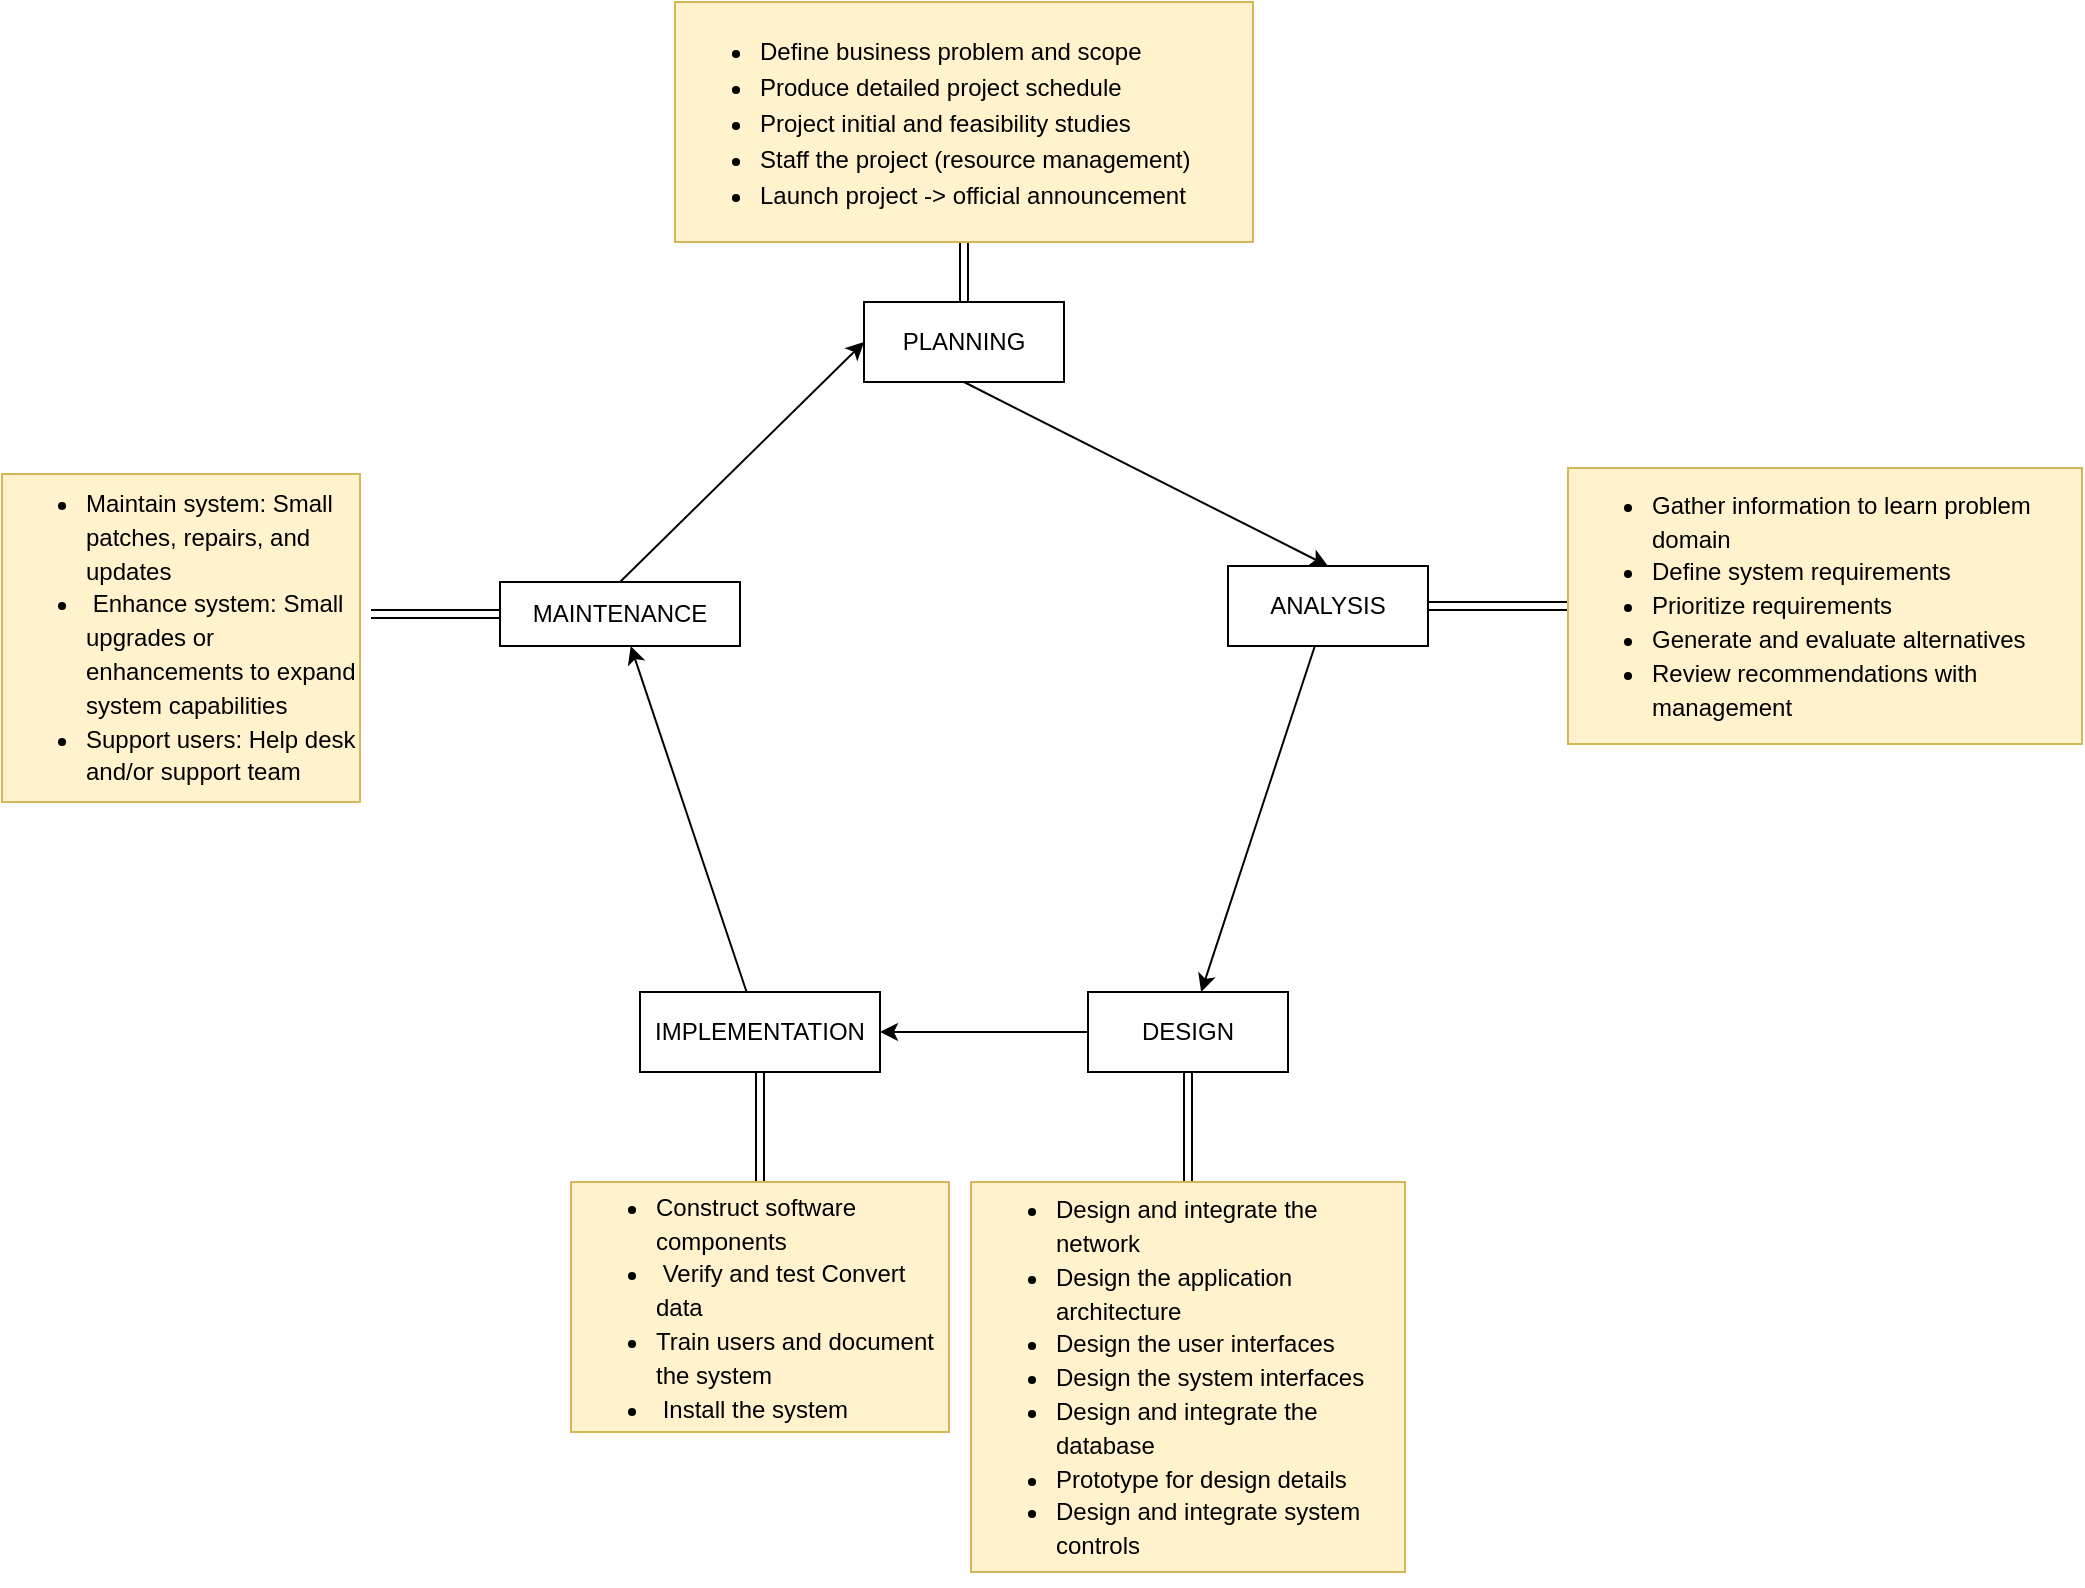 <mxfile version="20.5.3" type="github">
  <diagram id="kpp0p4vaVyjLrGLZzNB3" name="simple gitflow">
    <mxGraphModel dx="1671" dy="1079" grid="1" gridSize="10" guides="1" tooltips="1" connect="1" arrows="1" fold="1" page="1" pageScale="1" pageWidth="850" pageHeight="1100" math="0" shadow="0">
      <root>
        <mxCell id="0" />
        <mxCell id="1" parent="0" />
        <mxCell id="JxC9IEEVYPg9Gp5Ud_OF-79" style="edgeStyle=orthogonalEdgeStyle;rounded=0;orthogonalLoop=1;jettySize=auto;html=1;exitX=0.5;exitY=1;exitDx=0;exitDy=0;entryX=0.5;entryY=0;entryDx=0;entryDy=0;noEdgeStyle=1;align=left;" parent="1" source="JxC9IEEVYPg9Gp5Ud_OF-74" target="JxC9IEEVYPg9Gp5Ud_OF-77" edge="1">
          <mxGeometry relative="1" as="geometry" />
        </mxCell>
        <mxCell id="XVOhkNCDuT8Im4PqYky6-67" value="" style="edgeStyle=orthogonalEdgeStyle;rounded=0;orthogonalLoop=1;jettySize=auto;html=1;endArrow=blockThin;endFill=1;align=center;shape=link;" edge="1" parent="1" source="JxC9IEEVYPg9Gp5Ud_OF-74" target="XVOhkNCDuT8Im4PqYky6-66">
          <mxGeometry relative="1" as="geometry" />
        </mxCell>
        <mxCell id="JxC9IEEVYPg9Gp5Ud_OF-74" value="PLANNING&lt;br&gt;" style="whiteSpace=wrap;html=1;align=center;" parent="1" vertex="1">
          <mxGeometry x="481" y="220" width="100" height="40" as="geometry" />
        </mxCell>
        <mxCell id="JxC9IEEVYPg9Gp5Ud_OF-81" value="" style="edgeStyle=orthogonalEdgeStyle;rounded=0;orthogonalLoop=1;jettySize=auto;html=1;noEdgeStyle=1;align=center;" parent="1" source="JxC9IEEVYPg9Gp5Ud_OF-77" target="JxC9IEEVYPg9Gp5Ud_OF-80" edge="1">
          <mxGeometry relative="1" as="geometry" />
        </mxCell>
        <mxCell id="XVOhkNCDuT8Im4PqYky6-58" value="" style="edgeStyle=orthogonalEdgeStyle;rounded=0;orthogonalLoop=1;jettySize=auto;html=1;endArrow=blockThin;endFill=1;align=left;textOpacity=30;shape=link;" edge="1" parent="1" source="JxC9IEEVYPg9Gp5Ud_OF-77" target="XVOhkNCDuT8Im4PqYky6-57">
          <mxGeometry relative="1" as="geometry" />
        </mxCell>
        <mxCell id="JxC9IEEVYPg9Gp5Ud_OF-77" value="ANALYSIS" style="whiteSpace=wrap;html=1;align=center;" parent="1" vertex="1">
          <mxGeometry x="663" y="352" width="100" height="40" as="geometry" />
        </mxCell>
        <mxCell id="JxC9IEEVYPg9Gp5Ud_OF-83" style="edgeStyle=orthogonalEdgeStyle;rounded=0;orthogonalLoop=1;jettySize=auto;html=1;noEdgeStyle=1;align=left;" parent="1" source="JxC9IEEVYPg9Gp5Ud_OF-80" target="JxC9IEEVYPg9Gp5Ud_OF-82" edge="1">
          <mxGeometry relative="1" as="geometry" />
        </mxCell>
        <mxCell id="XVOhkNCDuT8Im4PqYky6-51" value="" style="edgeStyle=orthogonalEdgeStyle;rounded=0;orthogonalLoop=1;jettySize=auto;html=1;endArrow=blockThin;endFill=1;align=left;shape=link;" edge="1" parent="1" source="JxC9IEEVYPg9Gp5Ud_OF-80" target="XVOhkNCDuT8Im4PqYky6-50">
          <mxGeometry relative="1" as="geometry" />
        </mxCell>
        <mxCell id="JxC9IEEVYPg9Gp5Ud_OF-80" value="DESIGN&lt;br&gt;" style="whiteSpace=wrap;html=1;align=center;" parent="1" vertex="1">
          <mxGeometry x="593" y="565" width="100" height="40" as="geometry" />
        </mxCell>
        <mxCell id="JxC9IEEVYPg9Gp5Ud_OF-85" value="" style="edgeStyle=orthogonalEdgeStyle;rounded=0;orthogonalLoop=1;jettySize=auto;html=1;noEdgeStyle=1;align=center;" parent="1" source="JxC9IEEVYPg9Gp5Ud_OF-82" target="JxC9IEEVYPg9Gp5Ud_OF-84" edge="1">
          <mxGeometry relative="1" as="geometry" />
        </mxCell>
        <mxCell id="XVOhkNCDuT8Im4PqYky6-49" value="" style="edgeStyle=orthogonalEdgeStyle;rounded=0;orthogonalLoop=1;jettySize=auto;html=1;endArrow=blockThin;endFill=1;align=left;shape=link;" edge="1" parent="1" source="JxC9IEEVYPg9Gp5Ud_OF-82" target="XVOhkNCDuT8Im4PqYky6-48">
          <mxGeometry relative="1" as="geometry" />
        </mxCell>
        <mxCell id="JxC9IEEVYPg9Gp5Ud_OF-82" value="IMPLEMENTATION&lt;br&gt;" style="whiteSpace=wrap;html=1;align=center;" parent="1" vertex="1">
          <mxGeometry x="369" y="565" width="120" height="40" as="geometry" />
        </mxCell>
        <mxCell id="XVOhkNCDuT8Im4PqYky6-40" value="" style="edgeStyle=orthogonalEdgeStyle;rounded=0;orthogonalLoop=1;jettySize=auto;html=1;endArrow=blockThin;endFill=1;align=left;labelBackgroundColor=default;shape=link;" edge="1" parent="1" source="JxC9IEEVYPg9Gp5Ud_OF-84">
          <mxGeometry relative="1" as="geometry">
            <mxPoint x="234.5" y="376" as="targetPoint" />
          </mxGeometry>
        </mxCell>
        <mxCell id="JxC9IEEVYPg9Gp5Ud_OF-84" value="MAINTENANCE" style="whiteSpace=wrap;html=1;align=center;" parent="1" vertex="1">
          <mxGeometry x="299" y="360" width="120" height="32" as="geometry" />
        </mxCell>
        <mxCell id="JxC9IEEVYPg9Gp5Ud_OF-96" style="edgeStyle=orthogonalEdgeStyle;rounded=0;orthogonalLoop=1;jettySize=auto;html=1;exitX=0.5;exitY=0;exitDx=0;exitDy=0;noEdgeStyle=1;align=center;entryX=0;entryY=0.5;entryDx=0;entryDy=0;" parent="1" source="JxC9IEEVYPg9Gp5Ud_OF-84" target="JxC9IEEVYPg9Gp5Ud_OF-74" edge="1">
          <mxGeometry relative="1" as="geometry">
            <mxPoint x="338" y="268.0" as="sourcePoint" />
            <mxPoint x="470" y="240" as="targetPoint" />
          </mxGeometry>
        </mxCell>
        <mxCell id="XVOhkNCDuT8Im4PqYky6-45" value="&lt;ul style=&quot;line-height: 140%;&quot;&gt;&lt;li&gt;Maintain system: Small patches, repairs, and updates&lt;br&gt;&lt;/li&gt;&lt;li&gt;&amp;nbsp;Enhance system: Small upgrades or enhancements to expand system capabilities&lt;br&gt;&lt;/li&gt;&lt;li&gt;Support users: Help desk and/or support team&lt;br&gt;&lt;/li&gt;&lt;/ul&gt;" style="whiteSpace=wrap;html=1;align=left;fillColor=#fff2cc;strokeColor=#d6b656;" vertex="1" parent="1">
          <mxGeometry x="50" y="306" width="179" height="164" as="geometry" />
        </mxCell>
        <mxCell id="XVOhkNCDuT8Im4PqYky6-48" value="&lt;ul style=&quot;line-height: 140%;&quot;&gt;&lt;li&gt;Construct software components&lt;/li&gt;&lt;li&gt;&amp;nbsp;Verify and test Convert data&lt;/li&gt;&lt;li&gt;Train users and document the system&lt;/li&gt;&lt;li&gt;&amp;nbsp;Install the system&lt;/li&gt;&lt;/ul&gt;" style="whiteSpace=wrap;html=1;align=left;fillColor=#fff2cc;strokeColor=#d6b656;" vertex="1" parent="1">
          <mxGeometry x="334.5" y="660" width="189" height="125" as="geometry" />
        </mxCell>
        <mxCell id="XVOhkNCDuT8Im4PqYky6-50" value="&lt;ul style=&quot;line-height: 140%;&quot;&gt;&lt;li&gt;Design and integrate the network&lt;/li&gt;&lt;li&gt;Design the application architecture&lt;/li&gt;&lt;li&gt;Design the user interfaces&lt;/li&gt;&lt;li&gt;Design the system interfaces&lt;/li&gt;&lt;li&gt;Design and integrate the database&lt;/li&gt;&lt;li&gt;Prototype for design details&lt;/li&gt;&lt;li&gt;Design and integrate system controls&lt;/li&gt;&lt;/ul&gt;" style="whiteSpace=wrap;html=1;align=left;fillColor=#fff2cc;strokeColor=#d6b656;" vertex="1" parent="1">
          <mxGeometry x="534.5" y="660" width="217" height="195" as="geometry" />
        </mxCell>
        <mxCell id="XVOhkNCDuT8Im4PqYky6-57" value="&lt;ul style=&quot;line-height: 140%;&quot;&gt;&lt;li&gt;Gather information to learn problem domain&lt;/li&gt;&lt;li&gt;Define system requirements&lt;/li&gt;&lt;li&gt;Prioritize requirements&lt;/li&gt;&lt;li&gt;Generate and evaluate alternatives&lt;/li&gt;&lt;li&gt;Review recommendations with management&lt;/li&gt;&lt;/ul&gt;" style="whiteSpace=wrap;html=1;align=left;fillColor=#fff2cc;strokeColor=#d6b656;" vertex="1" parent="1">
          <mxGeometry x="833" y="303" width="257" height="138" as="geometry" />
        </mxCell>
        <mxCell id="XVOhkNCDuT8Im4PqYky6-66" value="&lt;ul style=&quot;line-height: 150%;&quot;&gt;&lt;li&gt;Define business problem and scope&lt;br&gt;&lt;/li&gt;&lt;li&gt;Produce detailed project schedule&lt;br&gt;&lt;/li&gt;&lt;li&gt;Project initial and feasibility studies&lt;br&gt;&lt;/li&gt;&lt;li&gt;Staff the project (resource management)&lt;br&gt;&lt;/li&gt;&lt;li&gt;Launch project -&amp;gt; official announcement&lt;/li&gt;&lt;/ul&gt;" style="whiteSpace=wrap;html=1;align=left;fillColor=#fff2cc;strokeColor=#d6b656;" vertex="1" parent="1">
          <mxGeometry x="386.5" y="70" width="289" height="120" as="geometry" />
        </mxCell>
      </root>
    </mxGraphModel>
  </diagram>
</mxfile>
